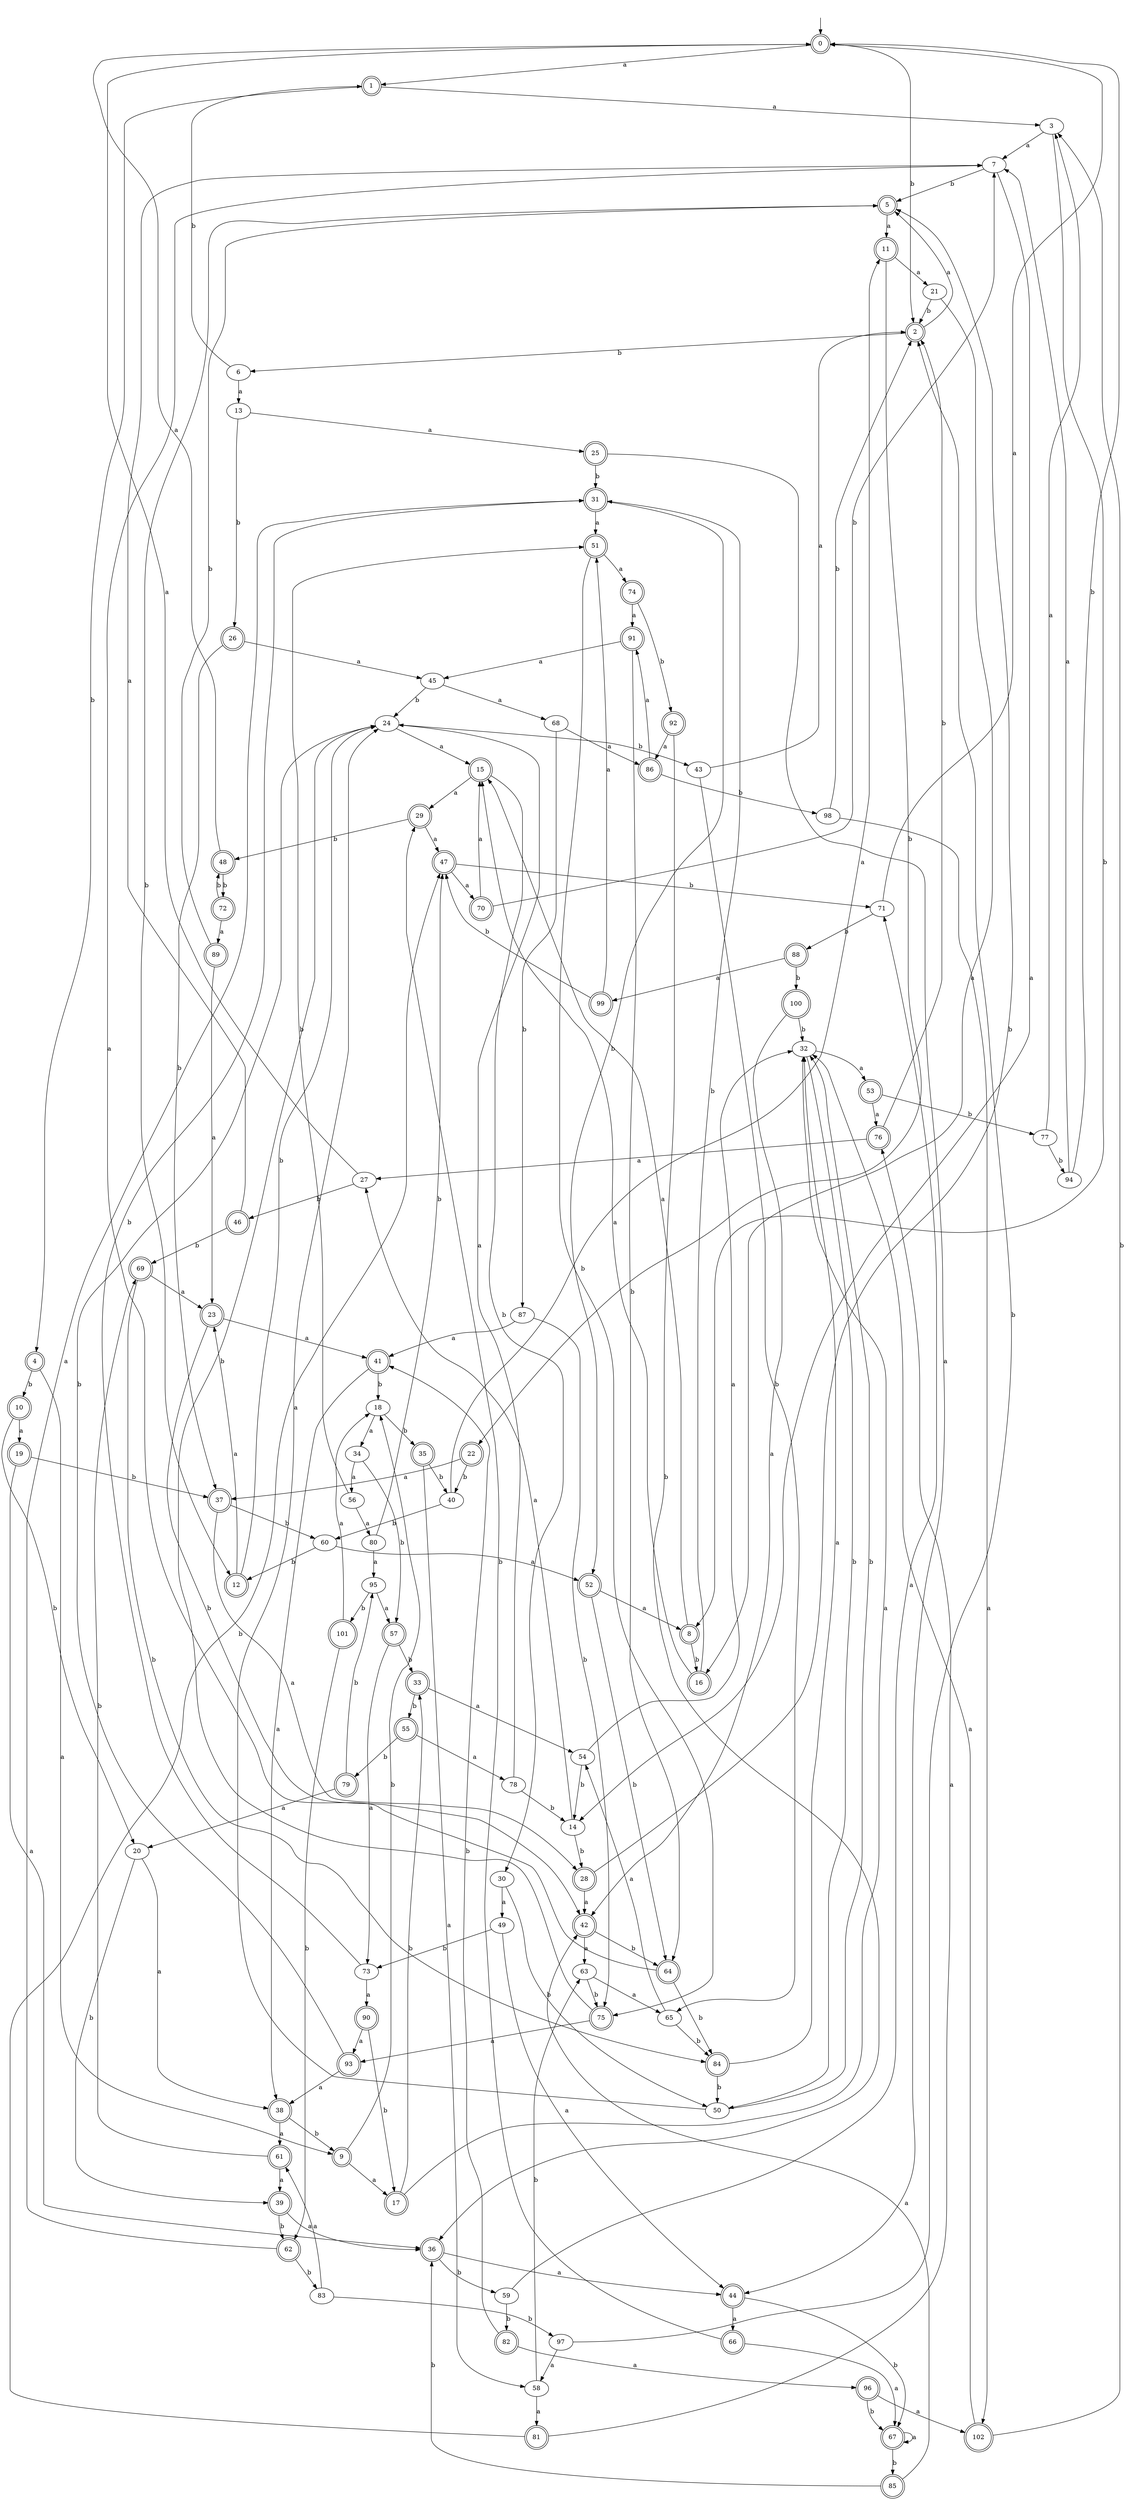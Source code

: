 digraph RandomDFA {
  __start0 [label="", shape=none];
  __start0 -> 0 [label=""];
  0 [shape=circle] [shape=doublecircle]
  0 -> 1 [label="a"]
  0 -> 2 [label="b"]
  1 [shape=doublecircle]
  1 -> 3 [label="a"]
  1 -> 4 [label="b"]
  2 [shape=doublecircle]
  2 -> 5 [label="a"]
  2 -> 6 [label="b"]
  3
  3 -> 7 [label="a"]
  3 -> 8 [label="b"]
  4 [shape=doublecircle]
  4 -> 9 [label="a"]
  4 -> 10 [label="b"]
  5 [shape=doublecircle]
  5 -> 11 [label="a"]
  5 -> 12 [label="b"]
  6
  6 -> 13 [label="a"]
  6 -> 1 [label="b"]
  7
  7 -> 14 [label="a"]
  7 -> 5 [label="b"]
  8 [shape=doublecircle]
  8 -> 15 [label="a"]
  8 -> 16 [label="b"]
  9 [shape=doublecircle]
  9 -> 17 [label="a"]
  9 -> 18 [label="b"]
  10 [shape=doublecircle]
  10 -> 19 [label="a"]
  10 -> 20 [label="b"]
  11 [shape=doublecircle]
  11 -> 21 [label="a"]
  11 -> 22 [label="b"]
  12 [shape=doublecircle]
  12 -> 23 [label="a"]
  12 -> 24 [label="b"]
  13
  13 -> 25 [label="a"]
  13 -> 26 [label="b"]
  14
  14 -> 27 [label="a"]
  14 -> 28 [label="b"]
  15 [shape=doublecircle]
  15 -> 29 [label="a"]
  15 -> 30 [label="b"]
  16 [shape=doublecircle]
  16 -> 15 [label="a"]
  16 -> 31 [label="b"]
  17 [shape=doublecircle]
  17 -> 32 [label="a"]
  17 -> 33 [label="b"]
  18
  18 -> 34 [label="a"]
  18 -> 35 [label="b"]
  19 [shape=doublecircle]
  19 -> 36 [label="a"]
  19 -> 37 [label="b"]
  20
  20 -> 38 [label="a"]
  20 -> 39 [label="b"]
  21
  21 -> 16 [label="a"]
  21 -> 2 [label="b"]
  22 [shape=doublecircle]
  22 -> 37 [label="a"]
  22 -> 40 [label="b"]
  23 [shape=doublecircle]
  23 -> 41 [label="a"]
  23 -> 42 [label="b"]
  24
  24 -> 15 [label="a"]
  24 -> 43 [label="b"]
  25 [shape=doublecircle]
  25 -> 44 [label="a"]
  25 -> 31 [label="b"]
  26 [shape=doublecircle]
  26 -> 45 [label="a"]
  26 -> 37 [label="b"]
  27
  27 -> 0 [label="a"]
  27 -> 46 [label="b"]
  28 [shape=doublecircle]
  28 -> 42 [label="a"]
  28 -> 5 [label="b"]
  29 [shape=doublecircle]
  29 -> 47 [label="a"]
  29 -> 48 [label="b"]
  30
  30 -> 49 [label="a"]
  30 -> 50 [label="b"]
  31 [shape=doublecircle]
  31 -> 51 [label="a"]
  31 -> 52 [label="b"]
  32
  32 -> 53 [label="a"]
  32 -> 50 [label="b"]
  33 [shape=doublecircle]
  33 -> 54 [label="a"]
  33 -> 55 [label="b"]
  34
  34 -> 56 [label="a"]
  34 -> 57 [label="b"]
  35 [shape=doublecircle]
  35 -> 58 [label="a"]
  35 -> 40 [label="b"]
  36 [shape=doublecircle]
  36 -> 44 [label="a"]
  36 -> 59 [label="b"]
  37 [shape=doublecircle]
  37 -> 28 [label="a"]
  37 -> 60 [label="b"]
  38 [shape=doublecircle]
  38 -> 61 [label="a"]
  38 -> 9 [label="b"]
  39 [shape=doublecircle]
  39 -> 36 [label="a"]
  39 -> 62 [label="b"]
  40
  40 -> 11 [label="a"]
  40 -> 60 [label="b"]
  41 [shape=doublecircle]
  41 -> 38 [label="a"]
  41 -> 18 [label="b"]
  42 [shape=doublecircle]
  42 -> 63 [label="a"]
  42 -> 64 [label="b"]
  43
  43 -> 2 [label="a"]
  43 -> 65 [label="b"]
  44 [shape=doublecircle]
  44 -> 66 [label="a"]
  44 -> 67 [label="b"]
  45
  45 -> 68 [label="a"]
  45 -> 24 [label="b"]
  46 [shape=doublecircle]
  46 -> 7 [label="a"]
  46 -> 69 [label="b"]
  47 [shape=doublecircle]
  47 -> 70 [label="a"]
  47 -> 71 [label="b"]
  48 [shape=doublecircle]
  48 -> 0 [label="a"]
  48 -> 72 [label="b"]
  49
  49 -> 44 [label="a"]
  49 -> 73 [label="b"]
  50
  50 -> 24 [label="a"]
  50 -> 32 [label="b"]
  51 [shape=doublecircle]
  51 -> 74 [label="a"]
  51 -> 75 [label="b"]
  52 [shape=doublecircle]
  52 -> 8 [label="a"]
  52 -> 64 [label="b"]
  53 [shape=doublecircle]
  53 -> 76 [label="a"]
  53 -> 77 [label="b"]
  54
  54 -> 32 [label="a"]
  54 -> 14 [label="b"]
  55 [shape=doublecircle]
  55 -> 78 [label="a"]
  55 -> 79 [label="b"]
  56
  56 -> 80 [label="a"]
  56 -> 51 [label="b"]
  57 [shape=doublecircle]
  57 -> 73 [label="a"]
  57 -> 33 [label="b"]
  58
  58 -> 81 [label="a"]
  58 -> 63 [label="b"]
  59
  59 -> 71 [label="a"]
  59 -> 82 [label="b"]
  60
  60 -> 52 [label="a"]
  60 -> 12 [label="b"]
  61 [shape=doublecircle]
  61 -> 39 [label="a"]
  61 -> 69 [label="b"]
  62 [shape=doublecircle]
  62 -> 31 [label="a"]
  62 -> 83 [label="b"]
  63
  63 -> 65 [label="a"]
  63 -> 75 [label="b"]
  64 [shape=doublecircle]
  64 -> 7 [label="a"]
  64 -> 84 [label="b"]
  65
  65 -> 54 [label="a"]
  65 -> 84 [label="b"]
  66 [shape=doublecircle]
  66 -> 67 [label="a"]
  66 -> 29 [label="b"]
  67 [shape=doublecircle]
  67 -> 67 [label="a"]
  67 -> 85 [label="b"]
  68
  68 -> 86 [label="a"]
  68 -> 87 [label="b"]
  69 [shape=doublecircle]
  69 -> 23 [label="a"]
  69 -> 84 [label="b"]
  70 [shape=doublecircle]
  70 -> 15 [label="a"]
  70 -> 7 [label="b"]
  71
  71 -> 0 [label="a"]
  71 -> 88 [label="b"]
  72 [shape=doublecircle]
  72 -> 89 [label="a"]
  72 -> 48 [label="b"]
  73
  73 -> 90 [label="a"]
  73 -> 31 [label="b"]
  74 [shape=doublecircle]
  74 -> 91 [label="a"]
  74 -> 92 [label="b"]
  75 [shape=doublecircle]
  75 -> 93 [label="a"]
  75 -> 24 [label="b"]
  76 [shape=doublecircle]
  76 -> 27 [label="a"]
  76 -> 2 [label="b"]
  77
  77 -> 3 [label="a"]
  77 -> 94 [label="b"]
  78
  78 -> 24 [label="a"]
  78 -> 14 [label="b"]
  79 [shape=doublecircle]
  79 -> 20 [label="a"]
  79 -> 95 [label="b"]
  80
  80 -> 95 [label="a"]
  80 -> 47 [label="b"]
  81 [shape=doublecircle]
  81 -> 76 [label="a"]
  81 -> 47 [label="b"]
  82 [shape=doublecircle]
  82 -> 96 [label="a"]
  82 -> 41 [label="b"]
  83
  83 -> 61 [label="a"]
  83 -> 97 [label="b"]
  84 [shape=doublecircle]
  84 -> 32 [label="a"]
  84 -> 50 [label="b"]
  85 [shape=doublecircle]
  85 -> 42 [label="a"]
  85 -> 36 [label="b"]
  86 [shape=doublecircle]
  86 -> 91 [label="a"]
  86 -> 98 [label="b"]
  87
  87 -> 41 [label="a"]
  87 -> 75 [label="b"]
  88 [shape=doublecircle]
  88 -> 99 [label="a"]
  88 -> 100 [label="b"]
  89 [shape=doublecircle]
  89 -> 23 [label="a"]
  89 -> 5 [label="b"]
  90 [shape=doublecircle]
  90 -> 93 [label="a"]
  90 -> 17 [label="b"]
  91 [shape=doublecircle]
  91 -> 45 [label="a"]
  91 -> 64 [label="b"]
  92 [shape=doublecircle]
  92 -> 86 [label="a"]
  92 -> 36 [label="b"]
  93 [shape=doublecircle]
  93 -> 38 [label="a"]
  93 -> 24 [label="b"]
  94
  94 -> 7 [label="a"]
  94 -> 0 [label="b"]
  95
  95 -> 57 [label="a"]
  95 -> 101 [label="b"]
  96 [shape=doublecircle]
  96 -> 102 [label="a"]
  96 -> 67 [label="b"]
  97
  97 -> 58 [label="a"]
  97 -> 2 [label="b"]
  98
  98 -> 102 [label="a"]
  98 -> 2 [label="b"]
  99 [shape=doublecircle]
  99 -> 51 [label="a"]
  99 -> 47 [label="b"]
  100 [shape=doublecircle]
  100 -> 42 [label="a"]
  100 -> 32 [label="b"]
  101 [shape=doublecircle]
  101 -> 18 [label="a"]
  101 -> 62 [label="b"]
  102 [shape=doublecircle]
  102 -> 32 [label="a"]
  102 -> 3 [label="b"]
}
